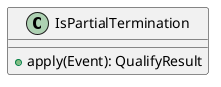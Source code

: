 @startuml

    class IsPartialTermination [[IsPartialTermination.html]] {
        +apply(Event): QualifyResult
    }

@enduml
